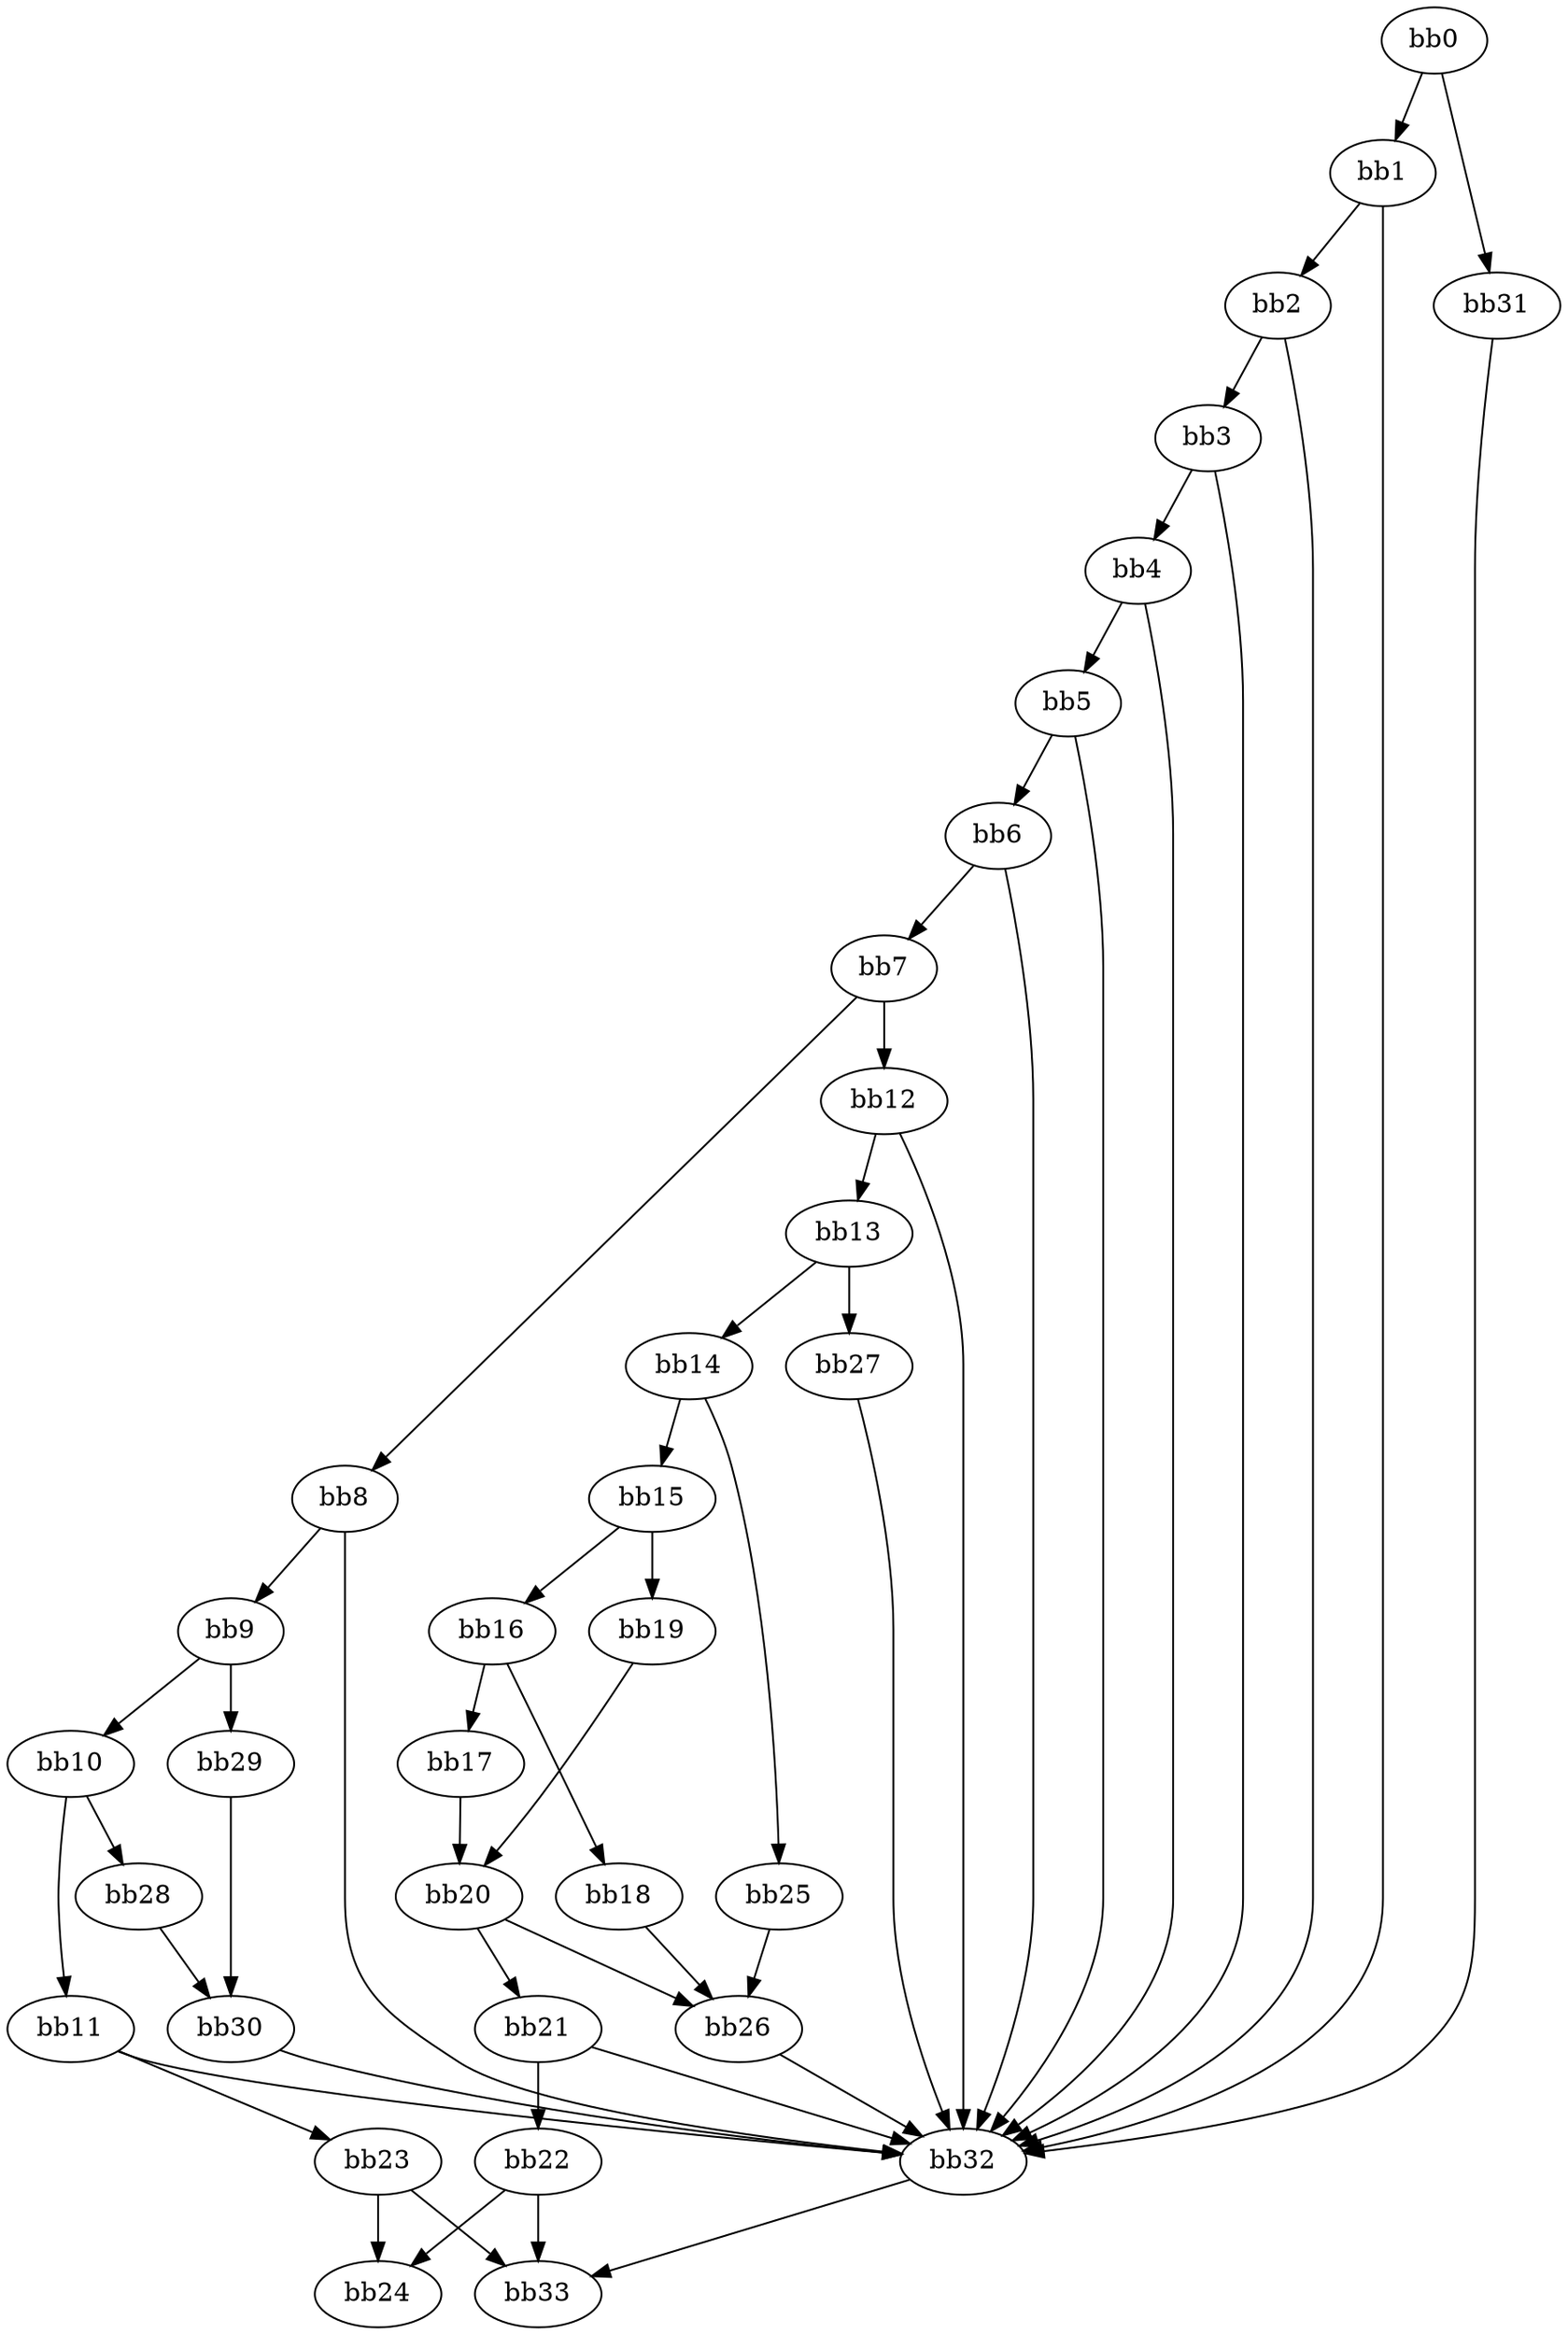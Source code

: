 digraph {
    0 [ label = "bb0\l" ]
    1 [ label = "bb1\l" ]
    2 [ label = "bb2\l" ]
    3 [ label = "bb3\l" ]
    4 [ label = "bb4\l" ]
    5 [ label = "bb5\l" ]
    6 [ label = "bb6\l" ]
    7 [ label = "bb7\l" ]
    8 [ label = "bb8\l" ]
    9 [ label = "bb9\l" ]
    10 [ label = "bb10\l" ]
    11 [ label = "bb11\l" ]
    12 [ label = "bb12\l" ]
    13 [ label = "bb13\l" ]
    14 [ label = "bb14\l" ]
    15 [ label = "bb15\l" ]
    16 [ label = "bb16\l" ]
    17 [ label = "bb17\l" ]
    18 [ label = "bb18\l" ]
    19 [ label = "bb19\l" ]
    20 [ label = "bb20\l" ]
    21 [ label = "bb21\l" ]
    22 [ label = "bb22\l" ]
    23 [ label = "bb23\l" ]
    24 [ label = "bb24\l" ]
    25 [ label = "bb25\l" ]
    26 [ label = "bb26\l" ]
    27 [ label = "bb27\l" ]
    28 [ label = "bb28\l" ]
    29 [ label = "bb29\l" ]
    30 [ label = "bb30\l" ]
    31 [ label = "bb31\l" ]
    32 [ label = "bb32\l" ]
    33 [ label = "bb33\l" ]
    0 -> 1 [ ]
    0 -> 31 [ ]
    1 -> 2 [ ]
    1 -> 32 [ ]
    2 -> 3 [ ]
    2 -> 32 [ ]
    3 -> 4 [ ]
    3 -> 32 [ ]
    4 -> 5 [ ]
    4 -> 32 [ ]
    5 -> 6 [ ]
    5 -> 32 [ ]
    6 -> 7 [ ]
    6 -> 32 [ ]
    7 -> 8 [ ]
    7 -> 12 [ ]
    8 -> 9 [ ]
    8 -> 32 [ ]
    9 -> 10 [ ]
    9 -> 29 [ ]
    10 -> 11 [ ]
    10 -> 28 [ ]
    11 -> 23 [ ]
    11 -> 32 [ ]
    12 -> 13 [ ]
    12 -> 32 [ ]
    13 -> 14 [ ]
    13 -> 27 [ ]
    14 -> 15 [ ]
    14 -> 25 [ ]
    15 -> 16 [ ]
    15 -> 19 [ ]
    16 -> 17 [ ]
    16 -> 18 [ ]
    17 -> 20 [ ]
    18 -> 26 [ ]
    19 -> 20 [ ]
    20 -> 21 [ ]
    20 -> 26 [ ]
    21 -> 22 [ ]
    21 -> 32 [ ]
    22 -> 24 [ ]
    22 -> 33 [ ]
    23 -> 24 [ ]
    23 -> 33 [ ]
    25 -> 26 [ ]
    26 -> 32 [ ]
    27 -> 32 [ ]
    28 -> 30 [ ]
    29 -> 30 [ ]
    30 -> 32 [ ]
    31 -> 32 [ ]
    32 -> 33 [ ]
}

